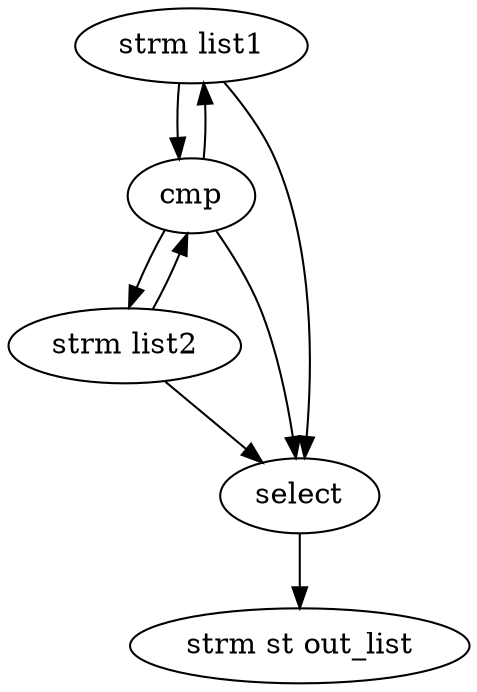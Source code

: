 digraph merge_stream_join_dataflow {
    
 0 [label = "strm list1"]
 1 [label = "strm list2"]
 2 [label = "cmp"]
 3 [label = "select"]
 4 [label = "strm st out_list"]
 
 0 -> 2
 0 -> 3
 1 -> 3
 1 -> 2
 2 -> 3
 2 -> 0
 2 -> 1
 3 -> 4
 
}
